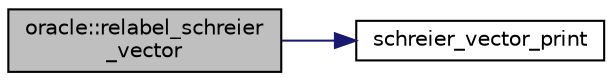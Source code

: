 digraph "oracle::relabel_schreier_vector"
{
  edge [fontname="Helvetica",fontsize="10",labelfontname="Helvetica",labelfontsize="10"];
  node [fontname="Helvetica",fontsize="10",shape=record];
  rankdir="LR";
  Node8037 [label="oracle::relabel_schreier\l_vector",height=0.2,width=0.4,color="black", fillcolor="grey75", style="filled", fontcolor="black"];
  Node8037 -> Node8038 [color="midnightblue",fontsize="10",style="solid",fontname="Helvetica"];
  Node8038 [label="schreier_vector_print",height=0.2,width=0.4,color="black", fillcolor="white", style="filled",URL="$dc/d9b/groups__and__group__actions_2data__structures_2data__structures_8h.html#a54ea782a7cc1c77c2320d38d1f9324f7"];
}
